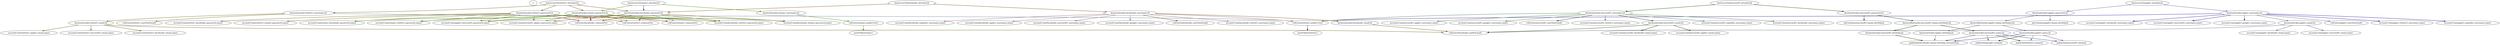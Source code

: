 strict digraph G {
subgraph g0 {
edge [color="#646481", penwidth=2]s
"hasAccessTo(apple1,attacker,[])" -> "knows(attacker,apple1,username,[])"
"knows(attacker,apple1,username,[])" -> "knows(attacker,apple1,email,[])"
"knows(attacker,apple1,email,[])" -> "vulExists(facebook1,publicEmail)"
"knows(attacker,apple1,email,[])" -> "accountConn(apple1,facebook1,email,same)"
"knows(attacker,apple1,email,[])" -> "accountConn(apple1,microsoft1,email,same)"
"knows(attacker,apple1,username,[])" -> "vulExists(apple1,userSimEmail)"
"hasAccessTo(apple1,attacker,[])" -> "knows(attacker,apple1,password,[])"
"knows(attacker,apple1,password,[])" -> "knowsAll(attacker,apple1,[name,birthday],[])"
"knowsAll(attacker,apple1,[name,birthday],[])" -> "knows(attacker,apple1,birthday,[])"
"knows(attacker,apple1,birthday,[])" -> "publicInfo(facebook1,[name,birthday,currentCity])"
"knowsAll(attacker,apple1,[name,birthday],[])" -> "knows(attacker,apple1,name,[])"
"knows(attacker,apple1,name,[])" -> "publicInfo(twitter1,[name])"
"knows(attacker,apple1,password,[])" -> "pwContains(apple1,[name,birthday])"
};
subgraph g1 {
edge [color="#311796", penwidth=2]s
"hasAccessTo(apple1,attacker,[])" -> "knows(attacker,apple1,username,[])"
"knows(attacker,apple1,username,[])" -> "vulExists(twitter1,publicUser)"
"vulExists(twitter1,publicUser)" -> "userPublic(twitter1)"
"knows(attacker,apple1,username,[])" -> "accountConn(apple1,twitter1,username,same)"
"knows(attacker,apple1,username,[])" -> "accountConn(apple1,expedia1,username,same)"
"knows(attacker,apple1,username,[])" -> "accountConn(apple1,facebook1,username,same)"
"knows(attacker,apple1,username,[])" -> "accountConn(apple1,microsoft1,username,same)"
"knows(attacker,apple1,username,[])" -> "accountConn(apple1,google1,username,same)"
"hasAccessTo(apple1,attacker,[])" -> "knows(attacker,apple1,password,[])"
"knows(attacker,apple1,password,[])" -> "knowsAll(attacker,apple1,[name,birthday],[])"
"knowsAll(attacker,apple1,[name,birthday],[])" -> "knows(attacker,apple1,birthday,[])"
"knows(attacker,apple1,birthday,[])" -> "publicInfo(facebook1,[name,birthday,currentCity])"
"knowsAll(attacker,apple1,[name,birthday],[])" -> "knows(attacker,apple1,name,[])"
"knows(attacker,apple1,name,[])" -> "publicInfo(twitter1,[name])"
"knows(attacker,apple1,password,[])" -> "pwContains(apple1,[name,birthday])"
};
subgraph g2 {
edge [color="#432775", penwidth=2]s
"hasAccessTo(apple1,attacker,[])" -> "knows(attacker,apple1,username,[])"
"knows(attacker,apple1,username,[])" -> "knows(attacker,apple1,email,[])"
"knows(attacker,apple1,email,[])" -> "vulExists(facebook1,publicEmail)"
"knows(attacker,apple1,email,[])" -> "accountConn(apple1,facebook1,email,same)"
"knows(attacker,apple1,email,[])" -> "accountConn(apple1,microsoft1,email,same)"
"knows(attacker,apple1,username,[])" -> "vulExists(apple1,userSimEmail)"
"hasAccessTo(apple1,attacker,[])" -> "knows(attacker,apple1,password,[])"
"knows(attacker,apple1,password,[])" -> "knowsAll(attacker,apple1,[name,birthday],[])"
"knowsAll(attacker,apple1,[name,birthday],[])" -> "knows(attacker,apple1,birthday,[])"
"knows(attacker,apple1,birthday,[])" -> "publicInfo(facebook1,[name,birthday,currentCity])"
"knowsAll(attacker,apple1,[name,birthday],[])" -> "knows(attacker,apple1,name,[])"
"knows(attacker,apple1,name,[])" -> "publicInfo(facebook1,[name,birthday,currentCity])"
"knows(attacker,apple1,password,[])" -> "pwContains(apple1,[name,birthday])"
};
subgraph g3 {
edge [color="#387195", penwidth=2]s
"hasAccessTo(apple1,attacker,[])" -> "knows(attacker,apple1,username,[])"
"knows(attacker,apple1,username,[])" -> "knows(attacker,apple1,email,[])"
"knows(attacker,apple1,email,[])" -> "vulExists(facebook1,publicEmail)"
"knows(attacker,apple1,email,[])" -> "accountConn(apple1,facebook1,email,same)"
"knows(attacker,apple1,email,[])" -> "accountConn(apple1,microsoft1,email,same)"
"knows(attacker,apple1,username,[])" -> "vulExists(apple1,userSimEmail)"
"hasAccessTo(apple1,attacker,[])" -> "knows(attacker,apple1,password,[])"
"knows(attacker,apple1,password,[])" -> "knowsAll(attacker,apple1,[name,birthday],[])"
"knowsAll(attacker,apple1,[name,birthday],[])" -> "knows(attacker,apple1,birthday,[])"
"knows(attacker,apple1,birthday,[])" -> "publicInfo(facebook1,[name,birthday,currentCity])"
"knowsAll(attacker,apple1,[name,birthday],[])" -> "knows(attacker,apple1,name,[])"
"knows(attacker,apple1,name,[])" -> "publicInfo(facebook1,[name,birthday,currentCity])"
"knows(attacker,apple1,password,[])" -> "pwContains(apple1,[name,birthday])"
};
subgraph g4 {
edge [color="#863029", penwidth=2]s
"hasAccessTo(apple1,attacker,[])" -> "knows(attacker,apple1,username,[])"
"knows(attacker,apple1,username,[])" -> "vulExists(twitter1,publicUser)"
"vulExists(twitter1,publicUser)" -> "userPublic(twitter1)"
"knows(attacker,apple1,username,[])" -> "accountConn(apple1,twitter1,username,same)"
"knows(attacker,apple1,username,[])" -> "accountConn(apple1,expedia1,username,same)"
"knows(attacker,apple1,username,[])" -> "accountConn(apple1,facebook1,username,same)"
"knows(attacker,apple1,username,[])" -> "accountConn(apple1,microsoft1,username,same)"
"knows(attacker,apple1,username,[])" -> "accountConn(apple1,google1,username,same)"
"hasAccessTo(apple1,attacker,[])" -> "knows(attacker,apple1,password,[])"
"knows(attacker,apple1,password,[])" -> "knowsAll(attacker,apple1,[name,birthday],[])"
"knowsAll(attacker,apple1,[name,birthday],[])" -> "knows(attacker,apple1,birthday,[])"
"knows(attacker,apple1,birthday,[])" -> "publicInfo(facebook1,[name,birthday,currentCity])"
"knowsAll(attacker,apple1,[name,birthday],[])" -> "knows(attacker,apple1,name,[])"
"knows(attacker,apple1,name,[])" -> "publicInfo(facebook1,[name,birthday,currentCity])"
"knows(attacker,apple1,password,[])" -> "pwContains(apple1,[name,birthday])"
};
subgraph g5 {
edge [color="#903687", penwidth=2]s
"hasAccessTo(apple1,attacker,[])" -> "knows(attacker,apple1,username,[])"
"knows(attacker,apple1,username,[])" -> "knows(attacker,apple1,email,[])"
"knows(attacker,apple1,email,[])" -> "vulExists(facebook1,publicEmail)"
"knows(attacker,apple1,email,[])" -> "accountConn(apple1,facebook1,email,same)"
"knows(attacker,apple1,email,[])" -> "accountConn(apple1,microsoft1,email,same)"
"knows(attacker,apple1,username,[])" -> "vulExists(apple1,userSimEmail)"
"hasAccessTo(apple1,attacker,[])" -> "knows(attacker,apple1,password,[])"
"knows(attacker,apple1,password,[])" -> "knowsAll(attacker,apple1,[name,birthday],[])"
"knowsAll(attacker,apple1,[name,birthday],[])" -> "knows(attacker,apple1,birthday,[])"
"knows(attacker,apple1,birthday,[])" -> "publicInfo(facebook1,[name,birthday,currentCity])"
"knowsAll(attacker,apple1,[name,birthday],[])" -> "knows(attacker,apple1,name,[])"
"knows(attacker,apple1,name,[])" -> "publicInfo(microsoft1,[name])"
"knows(attacker,apple1,password,[])" -> "pwContains(apple1,[name,birthday])"
};
subgraph g6 {
edge [color="#799238", penwidth=2]s
"hasAccessTo(apple1,attacker,[])" -> "knows(attacker,apple1,username,[])"
"knows(attacker,apple1,username,[])" -> "knows(attacker,apple1,email,[])"
"knows(attacker,apple1,email,[])" -> "vulExists(facebook1,publicEmail)"
"knows(attacker,apple1,email,[])" -> "accountConn(apple1,facebook1,email,same)"
"knows(attacker,apple1,email,[])" -> "accountConn(apple1,microsoft1,email,same)"
"knows(attacker,apple1,username,[])" -> "vulExists(apple1,userSimEmail)"
"hasAccessTo(apple1,attacker,[])" -> "knows(attacker,apple1,password,[])"
"knows(attacker,apple1,password,[])" -> "knowsAll(attacker,apple1,[name,birthday],[])"
"knowsAll(attacker,apple1,[name,birthday],[])" -> "knows(attacker,apple1,birthday,[])"
"knows(attacker,apple1,birthday,[])" -> "publicInfo(facebook1,[name,birthday,currentCity])"
"knowsAll(attacker,apple1,[name,birthday],[])" -> "knows(attacker,apple1,name,[])"
"knows(attacker,apple1,name,[])" -> "publicInfo(microsoft1,[name])"
"knows(attacker,apple1,password,[])" -> "pwContains(apple1,[name,birthday])"
};
subgraph g7 {
edge [color="#762490", penwidth=2]s
"hasAccessTo(apple1,attacker,[])" -> "knows(attacker,apple1,username,[])"
"knows(attacker,apple1,username,[])" -> "vulExists(twitter1,publicUser)"
"vulExists(twitter1,publicUser)" -> "userPublic(twitter1)"
"knows(attacker,apple1,username,[])" -> "accountConn(apple1,twitter1,username,same)"
"knows(attacker,apple1,username,[])" -> "accountConn(apple1,expedia1,username,same)"
"knows(attacker,apple1,username,[])" -> "accountConn(apple1,facebook1,username,same)"
"knows(attacker,apple1,username,[])" -> "accountConn(apple1,microsoft1,username,same)"
"knows(attacker,apple1,username,[])" -> "accountConn(apple1,google1,username,same)"
"hasAccessTo(apple1,attacker,[])" -> "knows(attacker,apple1,password,[])"
"knows(attacker,apple1,password,[])" -> "knowsAll(attacker,apple1,[name,birthday],[])"
"knowsAll(attacker,apple1,[name,birthday],[])" -> "knows(attacker,apple1,birthday,[])"
"knows(attacker,apple1,birthday,[])" -> "publicInfo(facebook1,[name,birthday,currentCity])"
"knowsAll(attacker,apple1,[name,birthday],[])" -> "knows(attacker,apple1,name,[])"
"knows(attacker,apple1,name,[])" -> "publicInfo(microsoft1,[name])"
"knows(attacker,apple1,password,[])" -> "pwContains(apple1,[name,birthday])"
};
subgraph g8 {
edge [color="#191716", penwidth=2]s
"hasAccessTo(apple1,attacker,[])" -> "knows(attacker,apple1,username,[])"
"knows(attacker,apple1,username,[])" -> "knows(attacker,apple1,email,[])"
"knows(attacker,apple1,email,[])" -> "vulExists(facebook1,publicEmail)"
"knows(attacker,apple1,email,[])" -> "accountConn(apple1,facebook1,email,same)"
"knows(attacker,apple1,email,[])" -> "accountConn(apple1,microsoft1,email,same)"
"knows(attacker,apple1,username,[])" -> "vulExists(apple1,userSimEmail)"
"hasAccessTo(apple1,attacker,[])" -> "knows(attacker,apple1,password,[])"
"knows(attacker,apple1,password,[])" -> "knowsAll(attacker,apple1,[name,birthday],[])"
"knowsAll(attacker,apple1,[name,birthday],[])" -> "knows(attacker,apple1,birthday,[])"
"knows(attacker,apple1,birthday,[])" -> "publicInfo(facebook1,[name,birthday,currentCity])"
"knowsAll(attacker,apple1,[name,birthday],[])" -> "knows(attacker,apple1,name,[])"
"knows(attacker,apple1,name,[])" -> "publicInfo(google1,[name])"
"knows(attacker,apple1,password,[])" -> "pwContains(apple1,[name,birthday])"
};
subgraph g9 {
edge [color="#489043", penwidth=2]s
"hasAccessTo(apple1,attacker,[])" -> "knows(attacker,apple1,username,[])"
"knows(attacker,apple1,username,[])" -> "knows(attacker,apple1,email,[])"
"knows(attacker,apple1,email,[])" -> "vulExists(facebook1,publicEmail)"
"knows(attacker,apple1,email,[])" -> "accountConn(apple1,facebook1,email,same)"
"knows(attacker,apple1,email,[])" -> "accountConn(apple1,microsoft1,email,same)"
"knows(attacker,apple1,username,[])" -> "vulExists(apple1,userSimEmail)"
"hasAccessTo(apple1,attacker,[])" -> "knows(attacker,apple1,password,[])"
"knows(attacker,apple1,password,[])" -> "knowsAll(attacker,apple1,[name,birthday],[])"
"knowsAll(attacker,apple1,[name,birthday],[])" -> "knows(attacker,apple1,birthday,[])"
"knows(attacker,apple1,birthday,[])" -> "publicInfo(facebook1,[name,birthday,currentCity])"
"knowsAll(attacker,apple1,[name,birthday],[])" -> "knows(attacker,apple1,name,[])"
"knows(attacker,apple1,name,[])" -> "publicInfo(google1,[name])"
"knows(attacker,apple1,password,[])" -> "pwContains(apple1,[name,birthday])"
};
subgraph g10 {
edge [color="#311175", penwidth=2]s
"hasAccessTo(apple1,attacker,[])" -> "knows(attacker,apple1,username,[])"
"knows(attacker,apple1,username,[])" -> "vulExists(twitter1,publicUser)"
"vulExists(twitter1,publicUser)" -> "userPublic(twitter1)"
"knows(attacker,apple1,username,[])" -> "accountConn(apple1,twitter1,username,same)"
"knows(attacker,apple1,username,[])" -> "accountConn(apple1,expedia1,username,same)"
"knows(attacker,apple1,username,[])" -> "accountConn(apple1,facebook1,username,same)"
"knows(attacker,apple1,username,[])" -> "accountConn(apple1,microsoft1,username,same)"
"knows(attacker,apple1,username,[])" -> "accountConn(apple1,google1,username,same)"
"hasAccessTo(apple1,attacker,[])" -> "knows(attacker,apple1,password,[])"
"knows(attacker,apple1,password,[])" -> "knowsAll(attacker,apple1,[name,birthday],[])"
"knowsAll(attacker,apple1,[name,birthday],[])" -> "knows(attacker,apple1,birthday,[])"
"knows(attacker,apple1,birthday,[])" -> "publicInfo(facebook1,[name,birthday,currentCity])"
"knowsAll(attacker,apple1,[name,birthday],[])" -> "knows(attacker,apple1,name,[])"
"knows(attacker,apple1,name,[])" -> "publicInfo(google1,[name])"
"knows(attacker,apple1,password,[])" -> "pwContains(apple1,[name,birthday])"
};
subgraph g11 {
edge [color="#224904", penwidth=2]s
"hasAccessTo(microsoft1,attacker,[])" -> "knows(attacker,microsoft1,username,[])"
"knows(attacker,microsoft1,username,[])" -> "knows(attacker,microsoft1,email,[])"
"knows(attacker,microsoft1,email,[])" -> "vulExists(facebook1,publicEmail)"
"knows(attacker,microsoft1,email,[])" -> "accountConn(microsoft1,facebook1,email,same)"
"knows(attacker,microsoft1,email,[])" -> "accountConn(microsoft1,apple1,email,same)"
"knows(attacker,microsoft1,username,[])" -> "vulExists(microsoft1,userSimEmail)"
"hasAccessTo(microsoft1,attacker,[])" -> "knows(attacker,microsoft1,password,[])"
"knows(attacker,microsoft1,password,[])" -> "knowsAll(attacker,microsoft1,[name,birthday],[])"
"knowsAll(attacker,microsoft1,[name,birthday],[])" -> "knows(attacker,microsoft1,birthday,[])"
"knows(attacker,microsoft1,birthday,[])" -> "publicInfo(facebook1,[name,birthday,currentCity])"
"knowsAll(attacker,microsoft1,[name,birthday],[])" -> "knows(attacker,microsoft1,name,[])"
"knows(attacker,microsoft1,name,[])" -> "publicInfo(twitter1,[name])"
"knows(attacker,microsoft1,password,[])" -> "pwContains(microsoft1,[name,birthday])"
};
subgraph g12 {
edge [color="#447748", penwidth=2]s
"hasAccessTo(microsoft1,attacker,[])" -> "knows(attacker,microsoft1,username,[])"
"knows(attacker,microsoft1,username,[])" -> "vulExists(twitter1,publicUser)"
"vulExists(twitter1,publicUser)" -> "userPublic(twitter1)"
"knows(attacker,microsoft1,username,[])" -> "accountConn(microsoft1,twitter1,username,same)"
"knows(attacker,microsoft1,username,[])" -> "accountConn(microsoft1,expedia1,username,same)"
"knows(attacker,microsoft1,username,[])" -> "accountConn(microsoft1,facebook1,username,same)"
"knows(attacker,microsoft1,username,[])" -> "accountConn(microsoft1,apple1,username,same)"
"knows(attacker,microsoft1,username,[])" -> "accountConn(microsoft1,google1,username,same)"
"hasAccessTo(microsoft1,attacker,[])" -> "knows(attacker,microsoft1,password,[])"
"knows(attacker,microsoft1,password,[])" -> "knowsAll(attacker,microsoft1,[name,birthday],[])"
"knowsAll(attacker,microsoft1,[name,birthday],[])" -> "knows(attacker,microsoft1,birthday,[])"
"knows(attacker,microsoft1,birthday,[])" -> "publicInfo(facebook1,[name,birthday,currentCity])"
"knowsAll(attacker,microsoft1,[name,birthday],[])" -> "knows(attacker,microsoft1,name,[])"
"knows(attacker,microsoft1,name,[])" -> "publicInfo(twitter1,[name])"
"knows(attacker,microsoft1,password,[])" -> "pwContains(microsoft1,[name,birthday])"
};
subgraph g13 {
edge [color="#245742", penwidth=2]s
"hasAccessTo(microsoft1,attacker,[])" -> "knows(attacker,microsoft1,username,[])"
"knows(attacker,microsoft1,username,[])" -> "knows(attacker,microsoft1,email,[])"
"knows(attacker,microsoft1,email,[])" -> "vulExists(facebook1,publicEmail)"
"knows(attacker,microsoft1,email,[])" -> "accountConn(microsoft1,facebook1,email,same)"
"knows(attacker,microsoft1,email,[])" -> "accountConn(microsoft1,apple1,email,same)"
"knows(attacker,microsoft1,username,[])" -> "vulExists(microsoft1,userSimEmail)"
"hasAccessTo(microsoft1,attacker,[])" -> "knows(attacker,microsoft1,password,[])"
"knows(attacker,microsoft1,password,[])" -> "knowsAll(attacker,microsoft1,[name,birthday],[])"
"knowsAll(attacker,microsoft1,[name,birthday],[])" -> "knows(attacker,microsoft1,birthday,[])"
"knows(attacker,microsoft1,birthday,[])" -> "publicInfo(facebook1,[name,birthday,currentCity])"
"knowsAll(attacker,microsoft1,[name,birthday],[])" -> "knows(attacker,microsoft1,name,[])"
"knows(attacker,microsoft1,name,[])" -> "publicInfo(facebook1,[name,birthday,currentCity])"
"knows(attacker,microsoft1,password,[])" -> "pwContains(microsoft1,[name,birthday])"
};
subgraph g14 {
edge [color="#720319", penwidth=2]s
"hasAccessTo(microsoft1,attacker,[])" -> "knows(attacker,microsoft1,username,[])"
"knows(attacker,microsoft1,username,[])" -> "vulExists(twitter1,publicUser)"
"vulExists(twitter1,publicUser)" -> "userPublic(twitter1)"
"knows(attacker,microsoft1,username,[])" -> "accountConn(microsoft1,twitter1,username,same)"
"knows(attacker,microsoft1,username,[])" -> "accountConn(microsoft1,expedia1,username,same)"
"knows(attacker,microsoft1,username,[])" -> "accountConn(microsoft1,facebook1,username,same)"
"knows(attacker,microsoft1,username,[])" -> "accountConn(microsoft1,apple1,username,same)"
"knows(attacker,microsoft1,username,[])" -> "accountConn(microsoft1,google1,username,same)"
"hasAccessTo(microsoft1,attacker,[])" -> "knows(attacker,microsoft1,password,[])"
"knows(attacker,microsoft1,password,[])" -> "knowsAll(attacker,microsoft1,[name,birthday],[])"
"knowsAll(attacker,microsoft1,[name,birthday],[])" -> "knows(attacker,microsoft1,birthday,[])"
"knows(attacker,microsoft1,birthday,[])" -> "publicInfo(facebook1,[name,birthday,currentCity])"
"knowsAll(attacker,microsoft1,[name,birthday],[])" -> "knows(attacker,microsoft1,name,[])"
"knows(attacker,microsoft1,name,[])" -> "publicInfo(facebook1,[name,birthday,currentCity])"
"knows(attacker,microsoft1,password,[])" -> "pwContains(microsoft1,[name,birthday])"
};
subgraph g15 {
edge [color="#285489", penwidth=2]s
"hasAccessTo(microsoft1,attacker,[])" -> "knows(attacker,microsoft1,username,[])"
"knows(attacker,microsoft1,username,[])" -> "knows(attacker,microsoft1,email,[])"
"knows(attacker,microsoft1,email,[])" -> "vulExists(facebook1,publicEmail)"
"knows(attacker,microsoft1,email,[])" -> "accountConn(microsoft1,facebook1,email,same)"
"knows(attacker,microsoft1,email,[])" -> "accountConn(microsoft1,apple1,email,same)"
"knows(attacker,microsoft1,username,[])" -> "vulExists(microsoft1,userSimEmail)"
"hasAccessTo(microsoft1,attacker,[])" -> "knows(attacker,microsoft1,password,[])"
"knows(attacker,microsoft1,password,[])" -> "knowsAll(attacker,microsoft1,[name,birthday],[])"
"knowsAll(attacker,microsoft1,[name,birthday],[])" -> "knows(attacker,microsoft1,birthday,[])"
"knows(attacker,microsoft1,birthday,[])" -> "publicInfo(facebook1,[name,birthday,currentCity])"
"knowsAll(attacker,microsoft1,[name,birthday],[])" -> "knows(attacker,microsoft1,name,[])"
"knows(attacker,microsoft1,name,[])" -> "publicInfo(microsoft1,[name])"
"knows(attacker,microsoft1,password,[])" -> "pwContains(microsoft1,[name,birthday])"
};
subgraph g16 {
edge [color="#659221", penwidth=2]s
"hasAccessTo(microsoft1,attacker,[])" -> "knows(attacker,microsoft1,username,[])"
"knows(attacker,microsoft1,username,[])" -> "vulExists(twitter1,publicUser)"
"vulExists(twitter1,publicUser)" -> "userPublic(twitter1)"
"knows(attacker,microsoft1,username,[])" -> "accountConn(microsoft1,twitter1,username,same)"
"knows(attacker,microsoft1,username,[])" -> "accountConn(microsoft1,expedia1,username,same)"
"knows(attacker,microsoft1,username,[])" -> "accountConn(microsoft1,facebook1,username,same)"
"knows(attacker,microsoft1,username,[])" -> "accountConn(microsoft1,apple1,username,same)"
"knows(attacker,microsoft1,username,[])" -> "accountConn(microsoft1,google1,username,same)"
"hasAccessTo(microsoft1,attacker,[])" -> "knows(attacker,microsoft1,password,[])"
"knows(attacker,microsoft1,password,[])" -> "knowsAll(attacker,microsoft1,[name,birthday],[])"
"knowsAll(attacker,microsoft1,[name,birthday],[])" -> "knows(attacker,microsoft1,birthday,[])"
"knows(attacker,microsoft1,birthday,[])" -> "publicInfo(facebook1,[name,birthday,currentCity])"
"knowsAll(attacker,microsoft1,[name,birthday],[])" -> "knows(attacker,microsoft1,name,[])"
"knows(attacker,microsoft1,name,[])" -> "publicInfo(microsoft1,[name])"
"knows(attacker,microsoft1,password,[])" -> "pwContains(microsoft1,[name,birthday])"
};
subgraph g17 {
edge [color="#106545", penwidth=2]s
"hasAccessTo(microsoft1,attacker,[])" -> "knows(attacker,microsoft1,username,[])"
"knows(attacker,microsoft1,username,[])" -> "knows(attacker,microsoft1,email,[])"
"knows(attacker,microsoft1,email,[])" -> "vulExists(facebook1,publicEmail)"
"knows(attacker,microsoft1,email,[])" -> "accountConn(microsoft1,facebook1,email,same)"
"knows(attacker,microsoft1,email,[])" -> "accountConn(microsoft1,apple1,email,same)"
"knows(attacker,microsoft1,username,[])" -> "vulExists(microsoft1,userSimEmail)"
"hasAccessTo(microsoft1,attacker,[])" -> "knows(attacker,microsoft1,password,[])"
"knows(attacker,microsoft1,password,[])" -> "knowsAll(attacker,microsoft1,[name,birthday],[])"
"knowsAll(attacker,microsoft1,[name,birthday],[])" -> "knows(attacker,microsoft1,birthday,[])"
"knows(attacker,microsoft1,birthday,[])" -> "publicInfo(facebook1,[name,birthday,currentCity])"
"knowsAll(attacker,microsoft1,[name,birthday],[])" -> "knows(attacker,microsoft1,name,[])"
"knows(attacker,microsoft1,name,[])" -> "publicInfo(google1,[name])"
"knows(attacker,microsoft1,password,[])" -> "pwContains(microsoft1,[name,birthday])"
};
subgraph g18 {
edge [color="#642157", penwidth=2]s
"hasAccessTo(microsoft1,attacker,[])" -> "knows(attacker,microsoft1,username,[])"
"knows(attacker,microsoft1,username,[])" -> "vulExists(twitter1,publicUser)"
"vulExists(twitter1,publicUser)" -> "userPublic(twitter1)"
"knows(attacker,microsoft1,username,[])" -> "accountConn(microsoft1,twitter1,username,same)"
"knows(attacker,microsoft1,username,[])" -> "accountConn(microsoft1,expedia1,username,same)"
"knows(attacker,microsoft1,username,[])" -> "accountConn(microsoft1,facebook1,username,same)"
"knows(attacker,microsoft1,username,[])" -> "accountConn(microsoft1,apple1,username,same)"
"knows(attacker,microsoft1,username,[])" -> "accountConn(microsoft1,google1,username,same)"
"hasAccessTo(microsoft1,attacker,[])" -> "knows(attacker,microsoft1,password,[])"
"knows(attacker,microsoft1,password,[])" -> "knowsAll(attacker,microsoft1,[name,birthday],[])"
"knowsAll(attacker,microsoft1,[name,birthday],[])" -> "knows(attacker,microsoft1,birthday,[])"
"knows(attacker,microsoft1,birthday,[])" -> "publicInfo(facebook1,[name,birthday,currentCity])"
"knowsAll(attacker,microsoft1,[name,birthday],[])" -> "knows(attacker,microsoft1,name,[])"
"knows(attacker,microsoft1,name,[])" -> "publicInfo(google1,[name])"
"knows(attacker,microsoft1,password,[])" -> "pwContains(microsoft1,[name,birthday])"
};
subgraph g19 {
edge [color="#716316", penwidth=2]s
"hasAccessTo(twitter1,attacker,[])" -> "knows(attacker,twitter1,username,[])"
"knows(attacker,twitter1,username,[])" -> "knows(attacker,twitter1,email,[])"
"knows(attacker,twitter1,email,[])" -> "vulExists(facebook1,publicEmail)"
"knows(attacker,twitter1,email,[])" -> "accountConn(twitter1,facebook1,email,same)"
"knows(attacker,twitter1,email,[])" -> "accountConn(twitter1,apple1,email,same)"
"knows(attacker,twitter1,email,[])" -> "accountConn(twitter1,microsoft1,email,same)"
"knows(attacker,twitter1,username,[])" -> "vulExists(twitter1,userSimEmail)"
"hasAccessTo(twitter1,attacker,[])" -> "knows(attacker,twitter1,password,[])"
"knows(attacker,twitter1,password,[])" -> "vulExists(steam1,commonPw)"
"knows(attacker,twitter1,password,[])" -> "accountConn(twitter1,steam1,password,same)"
"knows(attacker,twitter1,password,[])" -> "accountConn(twitter1,facebook1,password,same)"
"knows(attacker,twitter1,password,[])" -> "accountConn(twitter1,steam1,password,same)"
"knows(attacker,twitter1,password,[])" -> "accountConn(twitter1,facebook1,password,same)"
"knows(attacker,twitter1,password,[])" -> "accountConn(steam1,twitter1,password,same)"
"knows(attacker,twitter1,password,[])" -> "accountConn(steam1,twitter1,password,same)"
"knows(attacker,twitter1,password,[])" -> "accountConn(steam1,facebook1,password,same)"
"knows(attacker,twitter1,password,[])" -> "accountConn(facebook1,twitter1,password,same)"
"knows(attacker,twitter1,password,[])" -> "accountConn(facebook1,twitter1,password,same)"
"knows(attacker,twitter1,password,[])" -> "accountConn(facebook1,steam1,password,same)"
"knows(attacker,twitter1,password,[])" -> "accountConn(apple1,microsoft1,password,same)"
"knows(attacker,twitter1,password,[])" -> "accountConn(microsoft1,apple1,password,same)"
};
subgraph g20 {
edge [color="#262260", penwidth=2]s
"hasAccessTo(twitter1,attacker,[])" -> "knows(attacker,twitter1,username,[])"
"knows(attacker,twitter1,username,[])" -> "knows(attacker,twitter1,email,[])"
"knows(attacker,twitter1,email,[])" -> "vulExists(facebook1,publicEmail)"
"knows(attacker,twitter1,email,[])" -> "accountConn(twitter1,facebook1,email,same)"
"knows(attacker,twitter1,email,[])" -> "accountConn(twitter1,apple1,email,same)"
"knows(attacker,twitter1,email,[])" -> "accountConn(twitter1,microsoft1,email,same)"
"knows(attacker,twitter1,username,[])" -> "vulExists(twitter1,userSimEmail)"
"hasAccessTo(twitter1,attacker,[])" -> "knows(attacker,twitter1,password,[])"
"knows(attacker,twitter1,password,[])" -> "vulExists(steam1,commonPw)"
"knows(attacker,twitter1,password,[])" -> "accountConn(twitter1,steam1,password,same)"
"knows(attacker,twitter1,password,[])" -> "accountConn(twitter1,facebook1,password,same)"
"knows(attacker,twitter1,password,[])" -> "accountConn(twitter1,steam1,password,same)"
"knows(attacker,twitter1,password,[])" -> "accountConn(twitter1,facebook1,password,same)"
"knows(attacker,twitter1,password,[])" -> "accountConn(steam1,twitter1,password,same)"
"knows(attacker,twitter1,password,[])" -> "accountConn(steam1,twitter1,password,same)"
"knows(attacker,twitter1,password,[])" -> "accountConn(steam1,facebook1,password,same)"
"knows(attacker,twitter1,password,[])" -> "accountConn(facebook1,twitter1,password,same)"
"knows(attacker,twitter1,password,[])" -> "accountConn(facebook1,twitter1,password,same)"
"knows(attacker,twitter1,password,[])" -> "accountConn(facebook1,steam1,password,same)"
"knows(attacker,twitter1,password,[])" -> "accountConn(apple1,microsoft1,password,same)"
"knows(attacker,twitter1,password,[])" -> "accountConn(microsoft1,apple1,password,same)"
};
subgraph g21 {
edge [color="#608293", penwidth=2]s
"hasAccessTo(twitter1,attacker,[])" -> "knows(attacker,twitter1,username,[])"
"knows(attacker,twitter1,username,[])" -> "vulExists(twitter1,publicUser)"
"vulExists(twitter1,publicUser)" -> "userPublic(twitter1)"
"hasAccessTo(twitter1,attacker,[])" -> "knows(attacker,twitter1,password,[])"
"knows(attacker,twitter1,password,[])" -> "vulExists(steam1,commonPw)"
"knows(attacker,twitter1,password,[])" -> "accountConn(twitter1,steam1,password,same)"
"knows(attacker,twitter1,password,[])" -> "accountConn(twitter1,facebook1,password,same)"
"knows(attacker,twitter1,password,[])" -> "accountConn(twitter1,steam1,password,same)"
"knows(attacker,twitter1,password,[])" -> "accountConn(twitter1,facebook1,password,same)"
"knows(attacker,twitter1,password,[])" -> "accountConn(steam1,twitter1,password,same)"
"knows(attacker,twitter1,password,[])" -> "accountConn(steam1,twitter1,password,same)"
"knows(attacker,twitter1,password,[])" -> "accountConn(steam1,facebook1,password,same)"
"knows(attacker,twitter1,password,[])" -> "accountConn(facebook1,twitter1,password,same)"
"knows(attacker,twitter1,password,[])" -> "accountConn(facebook1,twitter1,password,same)"
"knows(attacker,twitter1,password,[])" -> "accountConn(facebook1,steam1,password,same)"
"knows(attacker,twitter1,password,[])" -> "accountConn(apple1,microsoft1,password,same)"
"knows(attacker,twitter1,password,[])" -> "accountConn(microsoft1,apple1,password,same)"
};
subgraph g22 {
edge [color="#804951", penwidth=2]s
"hasAccessTo(twitter1,attacker,[])" -> "knows(attacker,twitter1,username,[])"
"knows(attacker,twitter1,username,[])" -> "knows(attacker,twitter1,email,[])"
"knows(attacker,twitter1,email,[])" -> "vulExists(facebook1,publicEmail)"
"knows(attacker,twitter1,email,[])" -> "accountConn(twitter1,facebook1,email,same)"
"knows(attacker,twitter1,email,[])" -> "accountConn(twitter1,apple1,email,same)"
"knows(attacker,twitter1,email,[])" -> "accountConn(twitter1,microsoft1,email,same)"
"knows(attacker,twitter1,username,[])" -> "vulExists(twitter1,userSimEmail)"
"hasAccessTo(twitter1,attacker,[])" -> "knows(attacker,twitter1,password,[])"
"knows(attacker,twitter1,password,[])" -> "vulExists(facebook1,commonPw)"
"knows(attacker,twitter1,password,[])" -> "accountConn(twitter1,facebook1,password,same)"
"knows(attacker,twitter1,password,[])" -> "accountConn(twitter1,steam1,password,same)"
"knows(attacker,twitter1,password,[])" -> "accountConn(twitter1,facebook1,password,same)"
"knows(attacker,twitter1,password,[])" -> "accountConn(steam1,twitter1,password,same)"
"knows(attacker,twitter1,password,[])" -> "accountConn(steam1,twitter1,password,same)"
"knows(attacker,twitter1,password,[])" -> "accountConn(steam1,facebook1,password,same)"
"knows(attacker,twitter1,password,[])" -> "accountConn(facebook1,twitter1,password,same)"
"knows(attacker,twitter1,password,[])" -> "accountConn(facebook1,twitter1,password,same)"
"knows(attacker,twitter1,password,[])" -> "accountConn(facebook1,steam1,password,same)"
"knows(attacker,twitter1,password,[])" -> "accountConn(apple1,microsoft1,password,same)"
"knows(attacker,twitter1,password,[])" -> "accountConn(microsoft1,apple1,password,same)"
};
subgraph g23 {
edge [color="#587928", penwidth=2]s
"hasAccessTo(twitter1,attacker,[])" -> "knows(attacker,twitter1,username,[])"
"knows(attacker,twitter1,username,[])" -> "knows(attacker,twitter1,email,[])"
"knows(attacker,twitter1,email,[])" -> "vulExists(facebook1,publicEmail)"
"knows(attacker,twitter1,email,[])" -> "accountConn(twitter1,facebook1,email,same)"
"knows(attacker,twitter1,email,[])" -> "accountConn(twitter1,apple1,email,same)"
"knows(attacker,twitter1,email,[])" -> "accountConn(twitter1,microsoft1,email,same)"
"knows(attacker,twitter1,username,[])" -> "vulExists(twitter1,userSimEmail)"
"hasAccessTo(twitter1,attacker,[])" -> "knows(attacker,twitter1,password,[])"
"knows(attacker,twitter1,password,[])" -> "vulExists(facebook1,commonPw)"
"knows(attacker,twitter1,password,[])" -> "accountConn(twitter1,facebook1,password,same)"
"knows(attacker,twitter1,password,[])" -> "accountConn(twitter1,steam1,password,same)"
"knows(attacker,twitter1,password,[])" -> "accountConn(twitter1,facebook1,password,same)"
"knows(attacker,twitter1,password,[])" -> "accountConn(steam1,twitter1,password,same)"
"knows(attacker,twitter1,password,[])" -> "accountConn(steam1,twitter1,password,same)"
"knows(attacker,twitter1,password,[])" -> "accountConn(steam1,facebook1,password,same)"
"knows(attacker,twitter1,password,[])" -> "accountConn(facebook1,twitter1,password,same)"
"knows(attacker,twitter1,password,[])" -> "accountConn(facebook1,twitter1,password,same)"
"knows(attacker,twitter1,password,[])" -> "accountConn(facebook1,steam1,password,same)"
"knows(attacker,twitter1,password,[])" -> "accountConn(apple1,microsoft1,password,same)"
"knows(attacker,twitter1,password,[])" -> "accountConn(microsoft1,apple1,password,same)"
};
subgraph g24 {
edge [color="#677224", penwidth=2]s
"hasAccessTo(twitter1,attacker,[])" -> "knows(attacker,twitter1,username,[])"
"knows(attacker,twitter1,username,[])" -> "vulExists(twitter1,publicUser)"
"vulExists(twitter1,publicUser)" -> "userPublic(twitter1)"
"hasAccessTo(twitter1,attacker,[])" -> "knows(attacker,twitter1,password,[])"
"knows(attacker,twitter1,password,[])" -> "vulExists(facebook1,commonPw)"
"knows(attacker,twitter1,password,[])" -> "accountConn(twitter1,facebook1,password,same)"
"knows(attacker,twitter1,password,[])" -> "accountConn(twitter1,steam1,password,same)"
"knows(attacker,twitter1,password,[])" -> "accountConn(twitter1,facebook1,password,same)"
"knows(attacker,twitter1,password,[])" -> "accountConn(steam1,twitter1,password,same)"
"knows(attacker,twitter1,password,[])" -> "accountConn(steam1,twitter1,password,same)"
"knows(attacker,twitter1,password,[])" -> "accountConn(steam1,facebook1,password,same)"
"knows(attacker,twitter1,password,[])" -> "accountConn(facebook1,twitter1,password,same)"
"knows(attacker,twitter1,password,[])" -> "accountConn(facebook1,twitter1,password,same)"
"knows(attacker,twitter1,password,[])" -> "accountConn(facebook1,steam1,password,same)"
"knows(attacker,twitter1,password,[])" -> "accountConn(apple1,microsoft1,password,same)"
"knows(attacker,twitter1,password,[])" -> "accountConn(microsoft1,apple1,password,same)"
};
subgraph g25 {
edge [color="#994451", penwidth=2]s
"hasAccessTo(twitter1,attacker,[])" -> "knows(attacker,twitter1,username,[])"
"knows(attacker,twitter1,username,[])" -> "knows(attacker,twitter1,email,[])"
"knows(attacker,twitter1,email,[])" -> "vulExists(facebook1,publicEmail)"
"knows(attacker,twitter1,email,[])" -> "accountConn(twitter1,facebook1,email,same)"
"knows(attacker,twitter1,email,[])" -> "accountConn(twitter1,apple1,email,same)"
"knows(attacker,twitter1,email,[])" -> "accountConn(twitter1,microsoft1,email,same)"
"knows(attacker,twitter1,username,[])" -> "vulExists(twitter1,userSimEmail)"
"hasAccessTo(twitter1,attacker,[])" -> "knows(attacker,twitter1,password,[])"
"knows(attacker,twitter1,password,[])" -> "vulExists(steam1,commonPw)"
"knows(attacker,twitter1,password,[])" -> "accountConn(twitter1,steam1,password,same)"
"knows(attacker,twitter1,password,[])" -> "accountConn(twitter1,facebook1,password,same)"
"knows(attacker,twitter1,password,[])" -> "accountConn(steam1,twitter1,password,same)"
"knows(attacker,twitter1,password,[])" -> "accountConn(steam1,twitter1,password,same)"
"knows(attacker,twitter1,password,[])" -> "accountConn(steam1,facebook1,password,same)"
"knows(attacker,twitter1,password,[])" -> "accountConn(facebook1,twitter1,password,same)"
"knows(attacker,twitter1,password,[])" -> "accountConn(facebook1,twitter1,password,same)"
"knows(attacker,twitter1,password,[])" -> "accountConn(facebook1,steam1,password,same)"
"knows(attacker,twitter1,password,[])" -> "accountConn(apple1,microsoft1,password,same)"
"knows(attacker,twitter1,password,[])" -> "accountConn(microsoft1,apple1,password,same)"
};
subgraph g26 {
edge [color="#393129", penwidth=2]s
"hasAccessTo(twitter1,attacker,[])" -> "knows(attacker,twitter1,username,[])"
"knows(attacker,twitter1,username,[])" -> "knows(attacker,twitter1,email,[])"
"knows(attacker,twitter1,email,[])" -> "vulExists(facebook1,publicEmail)"
"knows(attacker,twitter1,email,[])" -> "accountConn(twitter1,facebook1,email,same)"
"knows(attacker,twitter1,email,[])" -> "accountConn(twitter1,apple1,email,same)"
"knows(attacker,twitter1,email,[])" -> "accountConn(twitter1,microsoft1,email,same)"
"knows(attacker,twitter1,username,[])" -> "vulExists(twitter1,userSimEmail)"
"hasAccessTo(twitter1,attacker,[])" -> "knows(attacker,twitter1,password,[])"
"knows(attacker,twitter1,password,[])" -> "vulExists(steam1,commonPw)"
"knows(attacker,twitter1,password,[])" -> "accountConn(twitter1,steam1,password,same)"
"knows(attacker,twitter1,password,[])" -> "accountConn(twitter1,facebook1,password,same)"
"knows(attacker,twitter1,password,[])" -> "accountConn(steam1,twitter1,password,same)"
"knows(attacker,twitter1,password,[])" -> "accountConn(steam1,twitter1,password,same)"
"knows(attacker,twitter1,password,[])" -> "accountConn(steam1,facebook1,password,same)"
"knows(attacker,twitter1,password,[])" -> "accountConn(facebook1,twitter1,password,same)"
"knows(attacker,twitter1,password,[])" -> "accountConn(facebook1,twitter1,password,same)"
"knows(attacker,twitter1,password,[])" -> "accountConn(facebook1,steam1,password,same)"
"knows(attacker,twitter1,password,[])" -> "accountConn(apple1,microsoft1,password,same)"
"knows(attacker,twitter1,password,[])" -> "accountConn(microsoft1,apple1,password,same)"
};
subgraph g27 {
edge [color="#848295", penwidth=2]s
"hasAccessTo(twitter1,attacker,[])" -> "knows(attacker,twitter1,username,[])"
"knows(attacker,twitter1,username,[])" -> "vulExists(twitter1,publicUser)"
"vulExists(twitter1,publicUser)" -> "userPublic(twitter1)"
"hasAccessTo(twitter1,attacker,[])" -> "knows(attacker,twitter1,password,[])"
"knows(attacker,twitter1,password,[])" -> "vulExists(steam1,commonPw)"
"knows(attacker,twitter1,password,[])" -> "accountConn(twitter1,steam1,password,same)"
"knows(attacker,twitter1,password,[])" -> "accountConn(twitter1,facebook1,password,same)"
"knows(attacker,twitter1,password,[])" -> "accountConn(steam1,twitter1,password,same)"
"knows(attacker,twitter1,password,[])" -> "accountConn(steam1,twitter1,password,same)"
"knows(attacker,twitter1,password,[])" -> "accountConn(steam1,facebook1,password,same)"
"knows(attacker,twitter1,password,[])" -> "accountConn(facebook1,twitter1,password,same)"
"knows(attacker,twitter1,password,[])" -> "accountConn(facebook1,twitter1,password,same)"
"knows(attacker,twitter1,password,[])" -> "accountConn(facebook1,steam1,password,same)"
"knows(attacker,twitter1,password,[])" -> "accountConn(apple1,microsoft1,password,same)"
"knows(attacker,twitter1,password,[])" -> "accountConn(microsoft1,apple1,password,same)"
};
subgraph g28 {
edge [color="#455412", penwidth=2]s
"hasAccessTo(twitter1,attacker,[])" -> "knows(attacker,twitter1,username,[])"
"knows(attacker,twitter1,username,[])" -> "knows(attacker,twitter1,email,[])"
"knows(attacker,twitter1,email,[])" -> "vulExists(facebook1,publicEmail)"
"knows(attacker,twitter1,email,[])" -> "accountConn(twitter1,facebook1,email,same)"
"knows(attacker,twitter1,email,[])" -> "accountConn(twitter1,apple1,email,same)"
"knows(attacker,twitter1,email,[])" -> "accountConn(twitter1,microsoft1,email,same)"
"knows(attacker,twitter1,username,[])" -> "vulExists(twitter1,userSimEmail)"
"hasAccessTo(twitter1,attacker,[])" -> "knows(attacker,twitter1,password,[])"
"knows(attacker,twitter1,password,[])" -> "vulExists(facebook1,commonPw)"
"knows(attacker,twitter1,password,[])" -> "accountConn(twitter1,facebook1,password,same)"
"knows(attacker,twitter1,password,[])" -> "accountConn(steam1,twitter1,password,same)"
"knows(attacker,twitter1,password,[])" -> "accountConn(steam1,twitter1,password,same)"
"knows(attacker,twitter1,password,[])" -> "accountConn(steam1,facebook1,password,same)"
"knows(attacker,twitter1,password,[])" -> "accountConn(facebook1,twitter1,password,same)"
"knows(attacker,twitter1,password,[])" -> "accountConn(facebook1,twitter1,password,same)"
"knows(attacker,twitter1,password,[])" -> "accountConn(facebook1,steam1,password,same)"
"knows(attacker,twitter1,password,[])" -> "accountConn(apple1,microsoft1,password,same)"
"knows(attacker,twitter1,password,[])" -> "accountConn(microsoft1,apple1,password,same)"
};
subgraph g29 {
edge [color="#629583", penwidth=2]s
"hasAccessTo(twitter1,attacker,[])" -> "knows(attacker,twitter1,username,[])"
"knows(attacker,twitter1,username,[])" -> "knows(attacker,twitter1,email,[])"
"knows(attacker,twitter1,email,[])" -> "vulExists(facebook1,publicEmail)"
"knows(attacker,twitter1,email,[])" -> "accountConn(twitter1,facebook1,email,same)"
"knows(attacker,twitter1,email,[])" -> "accountConn(twitter1,apple1,email,same)"
"knows(attacker,twitter1,email,[])" -> "accountConn(twitter1,microsoft1,email,same)"
"knows(attacker,twitter1,username,[])" -> "vulExists(twitter1,userSimEmail)"
"hasAccessTo(twitter1,attacker,[])" -> "knows(attacker,twitter1,password,[])"
"knows(attacker,twitter1,password,[])" -> "vulExists(facebook1,commonPw)"
"knows(attacker,twitter1,password,[])" -> "accountConn(twitter1,facebook1,password,same)"
"knows(attacker,twitter1,password,[])" -> "accountConn(steam1,twitter1,password,same)"
"knows(attacker,twitter1,password,[])" -> "accountConn(steam1,twitter1,password,same)"
"knows(attacker,twitter1,password,[])" -> "accountConn(steam1,facebook1,password,same)"
"knows(attacker,twitter1,password,[])" -> "accountConn(facebook1,twitter1,password,same)"
"knows(attacker,twitter1,password,[])" -> "accountConn(facebook1,twitter1,password,same)"
"knows(attacker,twitter1,password,[])" -> "accountConn(facebook1,steam1,password,same)"
"knows(attacker,twitter1,password,[])" -> "accountConn(apple1,microsoft1,password,same)"
"knows(attacker,twitter1,password,[])" -> "accountConn(microsoft1,apple1,password,same)"
};
subgraph g30 {
edge [color="#336585", penwidth=2]s
"hasAccessTo(twitter1,attacker,[])" -> "knows(attacker,twitter1,username,[])"
"knows(attacker,twitter1,username,[])" -> "vulExists(twitter1,publicUser)"
"vulExists(twitter1,publicUser)" -> "userPublic(twitter1)"
"hasAccessTo(twitter1,attacker,[])" -> "knows(attacker,twitter1,password,[])"
"knows(attacker,twitter1,password,[])" -> "vulExists(facebook1,commonPw)"
"knows(attacker,twitter1,password,[])" -> "accountConn(twitter1,facebook1,password,same)"
"knows(attacker,twitter1,password,[])" -> "accountConn(steam1,twitter1,password,same)"
"knows(attacker,twitter1,password,[])" -> "accountConn(steam1,twitter1,password,same)"
"knows(attacker,twitter1,password,[])" -> "accountConn(steam1,facebook1,password,same)"
"knows(attacker,twitter1,password,[])" -> "accountConn(facebook1,twitter1,password,same)"
"knows(attacker,twitter1,password,[])" -> "accountConn(facebook1,twitter1,password,same)"
"knows(attacker,twitter1,password,[])" -> "accountConn(facebook1,steam1,password,same)"
"knows(attacker,twitter1,password,[])" -> "accountConn(apple1,microsoft1,password,same)"
"knows(attacker,twitter1,password,[])" -> "accountConn(microsoft1,apple1,password,same)"
};
subgraph g31 {
edge [color="#419404", penwidth=2]s
"hasAccessTo(steam1,attacker,[])" -> "knows(attacker,steam1,username,[])"
"knows(attacker,steam1,username,[])" -> "vulExists(steam1,publicUser)"
"vulExists(steam1,publicUser)" -> "userPublic(steam1)"
"hasAccessTo(steam1,attacker,[])" -> "knows(attacker,steam1,password,[])"
"knows(attacker,steam1,password,[])" -> "vulExists(twitter1,commonPw)"
"hasAccessTo(steam1,attacker,[])" -> "knows(attacker,steam1,password,[])"
"knows(attacker,steam1,password,[])" -> "vulExists(twitter1,commonPw)"
"knows(attacker,steam1,password,[])" -> "accountConn(steam1,twitter1,password,same)"
"knows(attacker,steam1,password,[])" -> "accountConn(steam1,twitter1,password,same)"
"knows(attacker,steam1,password,[])" -> "accountConn(steam1,facebook1,password,same)"
"knows(attacker,steam1,password,[])" -> "accountConn(facebook1,twitter1,password,same)"
"knows(attacker,steam1,password,[])" -> "accountConn(facebook1,twitter1,password,same)"
"knows(attacker,steam1,password,[])" -> "accountConn(facebook1,steam1,password,same)"
"knows(attacker,steam1,password,[])" -> "accountConn(apple1,microsoft1,password,same)"
"knows(attacker,steam1,password,[])" -> "accountConn(microsoft1,apple1,password,same)"
};
subgraph g32 {
edge [color="#872843", penwidth=2]s
"hasAccessTo(steam1,attacker,[])" -> "knows(attacker,steam1,username,[])"
"knows(attacker,steam1,username,[])" -> "vulExists(steam1,publicUser)"
"vulExists(steam1,publicUser)" -> "userPublic(steam1)"
"hasAccessTo(steam1,attacker,[])" -> "knows(attacker,steam1,password,[])"
"knows(attacker,steam1,password,[])" -> "vulExists(twitter1,commonPw)"
"knows(attacker,steam1,password,[])" -> "accountConn(steam1,twitter1,password,same)"
"knows(attacker,steam1,password,[])" -> "accountConn(steam1,twitter1,password,same)"
"knows(attacker,steam1,password,[])" -> "accountConn(steam1,facebook1,password,same)"
"knows(attacker,steam1,password,[])" -> "accountConn(facebook1,twitter1,password,same)"
"knows(attacker,steam1,password,[])" -> "accountConn(facebook1,twitter1,password,same)"
"knows(attacker,steam1,password,[])" -> "accountConn(facebook1,steam1,password,same)"
"knows(attacker,steam1,password,[])" -> "accountConn(apple1,microsoft1,password,same)"
"knows(attacker,steam1,password,[])" -> "accountConn(microsoft1,apple1,password,same)"
};
subgraph g33 {
edge [color="#924844", penwidth=2]s
"hasAccessTo(steam1,attacker,[])" -> "knows(attacker,steam1,username,[])"
"knows(attacker,steam1,username,[])" -> "vulExists(steam1,publicUser)"
"vulExists(steam1,publicUser)" -> "userPublic(steam1)"
"hasAccessTo(steam1,attacker,[])" -> "knows(attacker,steam1,password,[])"
"knows(attacker,steam1,password,[])" -> "vulExists(twitter1,commonPw)"
"hasAccessTo(steam1,attacker,[])" -> "knows(attacker,steam1,password,[])"
"knows(attacker,steam1,password,[])" -> "vulExists(twitter1,commonPw)"
"knows(attacker,steam1,password,[])" -> "accountConn(steam1,twitter1,password,same)"
"knows(attacker,steam1,password,[])" -> "accountConn(steam1,facebook1,password,same)"
"knows(attacker,steam1,password,[])" -> "accountConn(facebook1,twitter1,password,same)"
"knows(attacker,steam1,password,[])" -> "accountConn(facebook1,twitter1,password,same)"
"knows(attacker,steam1,password,[])" -> "accountConn(facebook1,steam1,password,same)"
"knows(attacker,steam1,password,[])" -> "accountConn(apple1,microsoft1,password,same)"
"knows(attacker,steam1,password,[])" -> "accountConn(microsoft1,apple1,password,same)"
};
subgraph g34 {
edge [color="#689387", penwidth=2]s
"hasAccessTo(steam1,attacker,[])" -> "knows(attacker,steam1,username,[])"
"knows(attacker,steam1,username,[])" -> "vulExists(steam1,publicUser)"
"vulExists(steam1,publicUser)" -> "userPublic(steam1)"
"hasAccessTo(steam1,attacker,[])" -> "knows(attacker,steam1,password,[])"
"knows(attacker,steam1,password,[])" -> "vulExists(twitter1,commonPw)"
"knows(attacker,steam1,password,[])" -> "accountConn(steam1,twitter1,password,same)"
"knows(attacker,steam1,password,[])" -> "accountConn(steam1,facebook1,password,same)"
"knows(attacker,steam1,password,[])" -> "accountConn(facebook1,twitter1,password,same)"
"knows(attacker,steam1,password,[])" -> "accountConn(facebook1,twitter1,password,same)"
"knows(attacker,steam1,password,[])" -> "accountConn(facebook1,steam1,password,same)"
"knows(attacker,steam1,password,[])" -> "accountConn(apple1,microsoft1,password,same)"
"knows(attacker,steam1,password,[])" -> "accountConn(microsoft1,apple1,password,same)"
};
subgraph g35 {
edge [color="#650232", penwidth=2]s
"hasAccessTo(steam1,attacker,[])" -> "knows(attacker,steam1,username,[])"
"knows(attacker,steam1,username,[])" -> "vulExists(steam1,publicUser)"
"vulExists(steam1,publicUser)" -> "userPublic(steam1)"
"hasAccessTo(steam1,attacker,[])" -> "knows(attacker,steam1,password,[])"
"knows(attacker,steam1,password,[])" -> "vulExists(facebook1,commonPw)"
"knows(attacker,steam1,password,[])" -> "accountConn(steam1,facebook1,password,same)"
"knows(attacker,steam1,password,[])" -> "accountConn(facebook1,twitter1,password,same)"
"knows(attacker,steam1,password,[])" -> "accountConn(facebook1,twitter1,password,same)"
"knows(attacker,steam1,password,[])" -> "accountConn(facebook1,steam1,password,same)"
"knows(attacker,steam1,password,[])" -> "accountConn(apple1,microsoft1,password,same)"
"knows(attacker,steam1,password,[])" -> "accountConn(microsoft1,apple1,password,same)"
};
subgraph g36 {
edge [color="#765012", penwidth=2]s
"hasAccessTo(facebook1,attacker,[])" -> "knows(attacker,facebook1,username,[])"
"knows(attacker,facebook1,username,[])" -> "knows(attacker,facebook1,email,[])"
"knows(attacker,facebook1,email,[])" -> "vulExists(facebook1,publicEmail)"
"knows(attacker,facebook1,username,[])" -> "vulExists(facebook1,userSimEmail)"
"hasAccessTo(facebook1,attacker,[])" -> "knows(attacker,facebook1,password,[])"
"knows(attacker,facebook1,password,[])" -> "vulExists(twitter1,commonPw)"
"hasAccessTo(facebook1,attacker,[])" -> "knows(attacker,facebook1,password,[])"
"knows(attacker,facebook1,password,[])" -> "vulExists(twitter1,commonPw)"
"knows(attacker,facebook1,password,[])" -> "accountConn(facebook1,twitter1,password,same)"
"knows(attacker,facebook1,password,[])" -> "accountConn(facebook1,twitter1,password,same)"
"knows(attacker,facebook1,password,[])" -> "accountConn(facebook1,steam1,password,same)"
"knows(attacker,facebook1,password,[])" -> "accountConn(apple1,microsoft1,password,same)"
"knows(attacker,facebook1,password,[])" -> "accountConn(microsoft1,apple1,password,same)"
};
subgraph g37 {
edge [color="#518775", penwidth=2]s
"hasAccessTo(facebook1,attacker,[])" -> "knows(attacker,facebook1,username,[])"
"knows(attacker,facebook1,username,[])" -> "knows(attacker,facebook1,email,[])"
"knows(attacker,facebook1,email,[])" -> "vulExists(facebook1,publicEmail)"
"knows(attacker,facebook1,username,[])" -> "vulExists(facebook1,userSimEmail)"
"hasAccessTo(facebook1,attacker,[])" -> "knows(attacker,facebook1,password,[])"
"knows(attacker,facebook1,password,[])" -> "vulExists(twitter1,commonPw)"
"hasAccessTo(facebook1,attacker,[])" -> "knows(attacker,facebook1,password,[])"
"knows(attacker,facebook1,password,[])" -> "vulExists(twitter1,commonPw)"
"knows(attacker,facebook1,password,[])" -> "accountConn(facebook1,twitter1,password,same)"
"knows(attacker,facebook1,password,[])" -> "accountConn(facebook1,twitter1,password,same)"
"knows(attacker,facebook1,password,[])" -> "accountConn(facebook1,steam1,password,same)"
"knows(attacker,facebook1,password,[])" -> "accountConn(apple1,microsoft1,password,same)"
"knows(attacker,facebook1,password,[])" -> "accountConn(microsoft1,apple1,password,same)"
};
subgraph g38 {
edge [color="#946379", penwidth=2]s
"hasAccessTo(facebook1,attacker,[])" -> "knows(attacker,facebook1,username,[])"
"knows(attacker,facebook1,username,[])" -> "vulExists(twitter1,publicUser)"
"vulExists(twitter1,publicUser)" -> "userPublic(twitter1)"
"knows(attacker,facebook1,username,[])" -> "accountConn(facebook1,twitter1,username,same)"
"knows(attacker,facebook1,username,[])" -> "accountConn(facebook1,expedia1,username,same)"
"knows(attacker,facebook1,username,[])" -> "accountConn(facebook1,apple1,username,same)"
"knows(attacker,facebook1,username,[])" -> "accountConn(facebook1,microsoft1,username,same)"
"knows(attacker,facebook1,username,[])" -> "accountConn(facebook1,google1,username,same)"
"hasAccessTo(facebook1,attacker,[])" -> "knows(attacker,facebook1,password,[])"
"knows(attacker,facebook1,password,[])" -> "vulExists(twitter1,commonPw)"
"hasAccessTo(facebook1,attacker,[])" -> "knows(attacker,facebook1,password,[])"
"knows(attacker,facebook1,password,[])" -> "vulExists(twitter1,commonPw)"
"knows(attacker,facebook1,password,[])" -> "accountConn(facebook1,twitter1,password,same)"
"knows(attacker,facebook1,password,[])" -> "accountConn(facebook1,twitter1,password,same)"
"knows(attacker,facebook1,password,[])" -> "accountConn(facebook1,steam1,password,same)"
"knows(attacker,facebook1,password,[])" -> "accountConn(apple1,microsoft1,password,same)"
"knows(attacker,facebook1,password,[])" -> "accountConn(microsoft1,apple1,password,same)"
};
subgraph g39 {
edge [color="#120678", penwidth=2]s
"hasAccessTo(facebook1,attacker,[])" -> "knows(attacker,facebook1,username,[])"
"knows(attacker,facebook1,username,[])" -> "knows(attacker,facebook1,email,[])"
"knows(attacker,facebook1,email,[])" -> "vulExists(facebook1,publicEmail)"
"knows(attacker,facebook1,username,[])" -> "vulExists(facebook1,userSimEmail)"
"hasAccessTo(facebook1,attacker,[])" -> "knows(attacker,facebook1,password,[])"
"knows(attacker,facebook1,password,[])" -> "vulExists(twitter1,commonPw)"
"knows(attacker,facebook1,password,[])" -> "accountConn(facebook1,twitter1,password,same)"
"knows(attacker,facebook1,password,[])" -> "accountConn(facebook1,twitter1,password,same)"
"knows(attacker,facebook1,password,[])" -> "accountConn(facebook1,steam1,password,same)"
"knows(attacker,facebook1,password,[])" -> "accountConn(apple1,microsoft1,password,same)"
"knows(attacker,facebook1,password,[])" -> "accountConn(microsoft1,apple1,password,same)"
};
subgraph g40 {
edge [color="#221372", penwidth=2]s
"hasAccessTo(facebook1,attacker,[])" -> "knows(attacker,facebook1,username,[])"
"knows(attacker,facebook1,username,[])" -> "knows(attacker,facebook1,email,[])"
"knows(attacker,facebook1,email,[])" -> "vulExists(facebook1,publicEmail)"
"knows(attacker,facebook1,username,[])" -> "vulExists(facebook1,userSimEmail)"
"hasAccessTo(facebook1,attacker,[])" -> "knows(attacker,facebook1,password,[])"
"knows(attacker,facebook1,password,[])" -> "vulExists(twitter1,commonPw)"
"knows(attacker,facebook1,password,[])" -> "accountConn(facebook1,twitter1,password,same)"
"knows(attacker,facebook1,password,[])" -> "accountConn(facebook1,twitter1,password,same)"
"knows(attacker,facebook1,password,[])" -> "accountConn(facebook1,steam1,password,same)"
"knows(attacker,facebook1,password,[])" -> "accountConn(apple1,microsoft1,password,same)"
"knows(attacker,facebook1,password,[])" -> "accountConn(microsoft1,apple1,password,same)"
};
subgraph g41 {
edge [color="#335373", penwidth=2]s
"hasAccessTo(facebook1,attacker,[])" -> "knows(attacker,facebook1,username,[])"
"knows(attacker,facebook1,username,[])" -> "vulExists(twitter1,publicUser)"
"vulExists(twitter1,publicUser)" -> "userPublic(twitter1)"
"knows(attacker,facebook1,username,[])" -> "accountConn(facebook1,twitter1,username,same)"
"knows(attacker,facebook1,username,[])" -> "accountConn(facebook1,expedia1,username,same)"
"knows(attacker,facebook1,username,[])" -> "accountConn(facebook1,apple1,username,same)"
"knows(attacker,facebook1,username,[])" -> "accountConn(facebook1,microsoft1,username,same)"
"knows(attacker,facebook1,username,[])" -> "accountConn(facebook1,google1,username,same)"
"hasAccessTo(facebook1,attacker,[])" -> "knows(attacker,facebook1,password,[])"
"knows(attacker,facebook1,password,[])" -> "vulExists(twitter1,commonPw)"
"knows(attacker,facebook1,password,[])" -> "accountConn(facebook1,twitter1,password,same)"
"knows(attacker,facebook1,password,[])" -> "accountConn(facebook1,twitter1,password,same)"
"knows(attacker,facebook1,password,[])" -> "accountConn(facebook1,steam1,password,same)"
"knows(attacker,facebook1,password,[])" -> "accountConn(apple1,microsoft1,password,same)"
"knows(attacker,facebook1,password,[])" -> "accountConn(microsoft1,apple1,password,same)"
};
subgraph g42 {
edge [color="#772704", penwidth=2]s
"hasAccessTo(facebook1,attacker,[])" -> "knows(attacker,facebook1,username,[])"
"knows(attacker,facebook1,username,[])" -> "knows(attacker,facebook1,email,[])"
"knows(attacker,facebook1,email,[])" -> "vulExists(facebook1,publicEmail)"
"knows(attacker,facebook1,username,[])" -> "vulExists(facebook1,userSimEmail)"
"hasAccessTo(facebook1,attacker,[])" -> "knows(attacker,facebook1,password,[])"
"knows(attacker,facebook1,password,[])" -> "vulExists(twitter1,commonPw)"
"hasAccessTo(facebook1,attacker,[])" -> "knows(attacker,facebook1,password,[])"
"knows(attacker,facebook1,password,[])" -> "vulExists(twitter1,commonPw)"
"knows(attacker,facebook1,password,[])" -> "accountConn(facebook1,twitter1,password,same)"
"knows(attacker,facebook1,password,[])" -> "accountConn(facebook1,steam1,password,same)"
"knows(attacker,facebook1,password,[])" -> "accountConn(apple1,microsoft1,password,same)"
"knows(attacker,facebook1,password,[])" -> "accountConn(microsoft1,apple1,password,same)"
};
subgraph g43 {
edge [color="#185486", penwidth=2]s
"hasAccessTo(facebook1,attacker,[])" -> "knows(attacker,facebook1,username,[])"
"knows(attacker,facebook1,username,[])" -> "knows(attacker,facebook1,email,[])"
"knows(attacker,facebook1,email,[])" -> "vulExists(facebook1,publicEmail)"
"knows(attacker,facebook1,username,[])" -> "vulExists(facebook1,userSimEmail)"
"hasAccessTo(facebook1,attacker,[])" -> "knows(attacker,facebook1,password,[])"
"knows(attacker,facebook1,password,[])" -> "vulExists(twitter1,commonPw)"
"hasAccessTo(facebook1,attacker,[])" -> "knows(attacker,facebook1,password,[])"
"knows(attacker,facebook1,password,[])" -> "vulExists(twitter1,commonPw)"
"knows(attacker,facebook1,password,[])" -> "accountConn(facebook1,twitter1,password,same)"
"knows(attacker,facebook1,password,[])" -> "accountConn(facebook1,steam1,password,same)"
"knows(attacker,facebook1,password,[])" -> "accountConn(apple1,microsoft1,password,same)"
"knows(attacker,facebook1,password,[])" -> "accountConn(microsoft1,apple1,password,same)"
};
subgraph g44 {
edge [color="#627806", penwidth=2]s
"hasAccessTo(facebook1,attacker,[])" -> "knows(attacker,facebook1,username,[])"
"knows(attacker,facebook1,username,[])" -> "vulExists(twitter1,publicUser)"
"vulExists(twitter1,publicUser)" -> "userPublic(twitter1)"
"knows(attacker,facebook1,username,[])" -> "accountConn(facebook1,twitter1,username,same)"
"knows(attacker,facebook1,username,[])" -> "accountConn(facebook1,expedia1,username,same)"
"knows(attacker,facebook1,username,[])" -> "accountConn(facebook1,apple1,username,same)"
"knows(attacker,facebook1,username,[])" -> "accountConn(facebook1,microsoft1,username,same)"
"knows(attacker,facebook1,username,[])" -> "accountConn(facebook1,google1,username,same)"
"hasAccessTo(facebook1,attacker,[])" -> "knows(attacker,facebook1,password,[])"
"knows(attacker,facebook1,password,[])" -> "vulExists(twitter1,commonPw)"
"hasAccessTo(facebook1,attacker,[])" -> "knows(attacker,facebook1,password,[])"
"knows(attacker,facebook1,password,[])" -> "vulExists(twitter1,commonPw)"
"knows(attacker,facebook1,password,[])" -> "accountConn(facebook1,twitter1,password,same)"
"knows(attacker,facebook1,password,[])" -> "accountConn(facebook1,steam1,password,same)"
"knows(attacker,facebook1,password,[])" -> "accountConn(apple1,microsoft1,password,same)"
"knows(attacker,facebook1,password,[])" -> "accountConn(microsoft1,apple1,password,same)"
};
subgraph g45 {
edge [color="#677105", penwidth=2]s
"hasAccessTo(facebook1,attacker,[])" -> "knows(attacker,facebook1,username,[])"
"knows(attacker,facebook1,username,[])" -> "knows(attacker,facebook1,email,[])"
"knows(attacker,facebook1,email,[])" -> "vulExists(facebook1,publicEmail)"
"knows(attacker,facebook1,username,[])" -> "vulExists(facebook1,userSimEmail)"
"hasAccessTo(facebook1,attacker,[])" -> "knows(attacker,facebook1,password,[])"
"knows(attacker,facebook1,password,[])" -> "vulExists(twitter1,commonPw)"
"knows(attacker,facebook1,password,[])" -> "accountConn(facebook1,twitter1,password,same)"
"knows(attacker,facebook1,password,[])" -> "accountConn(facebook1,steam1,password,same)"
"knows(attacker,facebook1,password,[])" -> "accountConn(apple1,microsoft1,password,same)"
"knows(attacker,facebook1,password,[])" -> "accountConn(microsoft1,apple1,password,same)"
};
subgraph g46 {
edge [color="#544155", penwidth=2]s
"hasAccessTo(facebook1,attacker,[])" -> "knows(attacker,facebook1,username,[])"
"knows(attacker,facebook1,username,[])" -> "knows(attacker,facebook1,email,[])"
"knows(attacker,facebook1,email,[])" -> "vulExists(facebook1,publicEmail)"
"knows(attacker,facebook1,username,[])" -> "vulExists(facebook1,userSimEmail)"
"hasAccessTo(facebook1,attacker,[])" -> "knows(attacker,facebook1,password,[])"
"knows(attacker,facebook1,password,[])" -> "vulExists(twitter1,commonPw)"
"knows(attacker,facebook1,password,[])" -> "accountConn(facebook1,twitter1,password,same)"
"knows(attacker,facebook1,password,[])" -> "accountConn(facebook1,steam1,password,same)"
"knows(attacker,facebook1,password,[])" -> "accountConn(apple1,microsoft1,password,same)"
"knows(attacker,facebook1,password,[])" -> "accountConn(microsoft1,apple1,password,same)"
};
subgraph g47 {
edge [color="#463723", penwidth=2]s
"hasAccessTo(facebook1,attacker,[])" -> "knows(attacker,facebook1,username,[])"
"knows(attacker,facebook1,username,[])" -> "vulExists(twitter1,publicUser)"
"vulExists(twitter1,publicUser)" -> "userPublic(twitter1)"
"knows(attacker,facebook1,username,[])" -> "accountConn(facebook1,twitter1,username,same)"
"knows(attacker,facebook1,username,[])" -> "accountConn(facebook1,expedia1,username,same)"
"knows(attacker,facebook1,username,[])" -> "accountConn(facebook1,apple1,username,same)"
"knows(attacker,facebook1,username,[])" -> "accountConn(facebook1,microsoft1,username,same)"
"knows(attacker,facebook1,username,[])" -> "accountConn(facebook1,google1,username,same)"
"hasAccessTo(facebook1,attacker,[])" -> "knows(attacker,facebook1,password,[])"
"knows(attacker,facebook1,password,[])" -> "vulExists(twitter1,commonPw)"
"knows(attacker,facebook1,password,[])" -> "accountConn(facebook1,twitter1,password,same)"
"knows(attacker,facebook1,password,[])" -> "accountConn(facebook1,steam1,password,same)"
"knows(attacker,facebook1,password,[])" -> "accountConn(apple1,microsoft1,password,same)"
"knows(attacker,facebook1,password,[])" -> "accountConn(microsoft1,apple1,password,same)"
};
subgraph g48 {
edge [color="#698672", penwidth=2]s
"hasAccessTo(facebook1,attacker,[])" -> "knows(attacker,facebook1,username,[])"
"knows(attacker,facebook1,username,[])" -> "knows(attacker,facebook1,email,[])"
"knows(attacker,facebook1,email,[])" -> "vulExists(facebook1,publicEmail)"
"knows(attacker,facebook1,username,[])" -> "vulExists(facebook1,userSimEmail)"
"hasAccessTo(facebook1,attacker,[])" -> "knows(attacker,facebook1,password,[])"
"knows(attacker,facebook1,password,[])" -> "vulExists(steam1,commonPw)"
"knows(attacker,facebook1,password,[])" -> "accountConn(facebook1,steam1,password,same)"
"knows(attacker,facebook1,password,[])" -> "accountConn(apple1,microsoft1,password,same)"
"knows(attacker,facebook1,password,[])" -> "accountConn(microsoft1,apple1,password,same)"
};
subgraph g49 {
edge [color="#446381", penwidth=2]s
"hasAccessTo(facebook1,attacker,[])" -> "knows(attacker,facebook1,username,[])"
"knows(attacker,facebook1,username,[])" -> "knows(attacker,facebook1,email,[])"
"knows(attacker,facebook1,email,[])" -> "vulExists(facebook1,publicEmail)"
"knows(attacker,facebook1,username,[])" -> "vulExists(facebook1,userSimEmail)"
"hasAccessTo(facebook1,attacker,[])" -> "knows(attacker,facebook1,password,[])"
"knows(attacker,facebook1,password,[])" -> "vulExists(steam1,commonPw)"
"knows(attacker,facebook1,password,[])" -> "accountConn(facebook1,steam1,password,same)"
"knows(attacker,facebook1,password,[])" -> "accountConn(apple1,microsoft1,password,same)"
"knows(attacker,facebook1,password,[])" -> "accountConn(microsoft1,apple1,password,same)"
};
subgraph g50 {
edge [color="#202422", penwidth=2]s
"hasAccessTo(facebook1,attacker,[])" -> "knows(attacker,facebook1,username,[])"
"knows(attacker,facebook1,username,[])" -> "vulExists(twitter1,publicUser)"
"vulExists(twitter1,publicUser)" -> "userPublic(twitter1)"
"knows(attacker,facebook1,username,[])" -> "accountConn(facebook1,twitter1,username,same)"
"knows(attacker,facebook1,username,[])" -> "accountConn(facebook1,expedia1,username,same)"
"knows(attacker,facebook1,username,[])" -> "accountConn(facebook1,apple1,username,same)"
"knows(attacker,facebook1,username,[])" -> "accountConn(facebook1,microsoft1,username,same)"
"knows(attacker,facebook1,username,[])" -> "accountConn(facebook1,google1,username,same)"
"hasAccessTo(facebook1,attacker,[])" -> "knows(attacker,facebook1,password,[])"
"knows(attacker,facebook1,password,[])" -> "vulExists(steam1,commonPw)"
"knows(attacker,facebook1,password,[])" -> "accountConn(facebook1,steam1,password,same)"
"knows(attacker,facebook1,password,[])" -> "accountConn(apple1,microsoft1,password,same)"
"knows(attacker,facebook1,password,[])" -> "accountConn(microsoft1,apple1,password,same)"
};
subgraph g51 {
edge [color="#914622", penwidth=2]s
"hasAccessTo(twitter1,attacker,[])" -> "knows(attacker,twitter1,username,[])"
"knows(attacker,twitter1,username,[])" -> "knows(attacker,twitter1,email,[])"
"knows(attacker,twitter1,email,[])" -> "vulExists(facebook1,publicEmail)"
"knows(attacker,twitter1,email,[])" -> "accountConn(twitter1,facebook1,email,same)"
"knows(attacker,twitter1,email,[])" -> "accountConn(twitter1,apple1,email,same)"
"knows(attacker,twitter1,email,[])" -> "accountConn(twitter1,microsoft1,email,same)"
"knows(attacker,twitter1,username,[])" -> "vulExists(twitter1,userSimEmail)"
"hasAccessTo(twitter1,attacker,[])" -> "knows(attacker,twitter1,password,[])"
"knows(attacker,twitter1,password,[])" -> "vulExists(twitter1,commonPw)"
"hasAccessTo(twitter1,attacker,[])" -> "knows(attacker,twitter1,password,[])"
"knows(attacker,twitter1,password,[])" -> "vulExists(twitter1,commonPw)"
"hasAccessTo(twitter1,attacker,[])" -> "knows(attacker,steam1,password,[])"
"knows(attacker,steam1,password,[])" -> "vulExists(steam1,commonPw)"
"hasAccessTo(twitter1,attacker,[])" -> "knows(attacker,facebook1,password,[])"
"knows(attacker,facebook1,password,[])" -> "vulExists(facebook1,commonPw)"
};
subgraph g52 {
edge [color="#904256", penwidth=2]s
"hasAccessTo(twitter1,attacker,[])" -> "knows(attacker,twitter1,username,[])"
"knows(attacker,twitter1,username,[])" -> "knows(attacker,twitter1,email,[])"
"knows(attacker,twitter1,email,[])" -> "vulExists(facebook1,publicEmail)"
"knows(attacker,twitter1,email,[])" -> "accountConn(twitter1,facebook1,email,same)"
"knows(attacker,twitter1,email,[])" -> "accountConn(twitter1,apple1,email,same)"
"knows(attacker,twitter1,email,[])" -> "accountConn(twitter1,microsoft1,email,same)"
"knows(attacker,twitter1,username,[])" -> "vulExists(twitter1,userSimEmail)"
"hasAccessTo(twitter1,attacker,[])" -> "knows(attacker,twitter1,password,[])"
"knows(attacker,twitter1,password,[])" -> "vulExists(twitter1,commonPw)"
"hasAccessTo(twitter1,attacker,[])" -> "knows(attacker,twitter1,password,[])"
"knows(attacker,twitter1,password,[])" -> "vulExists(twitter1,commonPw)"
"hasAccessTo(twitter1,attacker,[])" -> "knows(attacker,steam1,password,[])"
"knows(attacker,steam1,password,[])" -> "vulExists(steam1,commonPw)"
"hasAccessTo(twitter1,attacker,[])" -> "knows(attacker,facebook1,password,[])"
"knows(attacker,facebook1,password,[])" -> "vulExists(facebook1,commonPw)"
};
subgraph g53 {
edge [color="#335438", penwidth=2]s
"hasAccessTo(twitter1,attacker,[])" -> "knows(attacker,twitter1,username,[])"
"knows(attacker,twitter1,username,[])" -> "vulExists(twitter1,publicUser)"
"vulExists(twitter1,publicUser)" -> "userPublic(twitter1)"
"hasAccessTo(twitter1,attacker,[])" -> "knows(attacker,twitter1,password,[])"
"knows(attacker,twitter1,password,[])" -> "vulExists(twitter1,commonPw)"
"hasAccessTo(twitter1,attacker,[])" -> "knows(attacker,twitter1,password,[])"
"knows(attacker,twitter1,password,[])" -> "vulExists(twitter1,commonPw)"
"hasAccessTo(twitter1,attacker,[])" -> "knows(attacker,steam1,password,[])"
"knows(attacker,steam1,password,[])" -> "vulExists(steam1,commonPw)"
"hasAccessTo(twitter1,attacker,[])" -> "knows(attacker,facebook1,password,[])"
"knows(attacker,facebook1,password,[])" -> "vulExists(facebook1,commonPw)"
};
subgraph g54 {
edge [color="#207701", penwidth=2]s
"hasAccessTo(twitter1,attacker,[])" -> "knows(attacker,twitter1,username,[])"
"knows(attacker,twitter1,username,[])" -> "knows(attacker,twitter1,email,[])"
"knows(attacker,twitter1,email,[])" -> "vulExists(facebook1,publicEmail)"
"knows(attacker,twitter1,email,[])" -> "accountConn(twitter1,facebook1,email,same)"
"knows(attacker,twitter1,email,[])" -> "accountConn(twitter1,apple1,email,same)"
"knows(attacker,twitter1,email,[])" -> "accountConn(twitter1,microsoft1,email,same)"
"knows(attacker,twitter1,username,[])" -> "vulExists(twitter1,userSimEmail)"
"hasAccessTo(twitter1,attacker,[])" -> "knows(attacker,twitter1,password,[])"
"knows(attacker,twitter1,password,[])" -> "vulExists(twitter1,commonPw)"
"hasAccessTo(twitter1,attacker,[])" -> "knows(attacker,steam1,password,[])"
"knows(attacker,steam1,password,[])" -> "vulExists(steam1,commonPw)"
"hasAccessTo(twitter1,attacker,[])" -> "knows(attacker,facebook1,password,[])"
"knows(attacker,facebook1,password,[])" -> "vulExists(facebook1,commonPw)"
};
subgraph g55 {
edge [color="#636560", penwidth=2]s
"hasAccessTo(twitter1,attacker,[])" -> "knows(attacker,twitter1,username,[])"
"knows(attacker,twitter1,username,[])" -> "knows(attacker,twitter1,email,[])"
"knows(attacker,twitter1,email,[])" -> "vulExists(facebook1,publicEmail)"
"knows(attacker,twitter1,email,[])" -> "accountConn(twitter1,facebook1,email,same)"
"knows(attacker,twitter1,email,[])" -> "accountConn(twitter1,apple1,email,same)"
"knows(attacker,twitter1,email,[])" -> "accountConn(twitter1,microsoft1,email,same)"
"knows(attacker,twitter1,username,[])" -> "vulExists(twitter1,userSimEmail)"
"hasAccessTo(twitter1,attacker,[])" -> "knows(attacker,twitter1,password,[])"
"knows(attacker,twitter1,password,[])" -> "vulExists(twitter1,commonPw)"
"hasAccessTo(twitter1,attacker,[])" -> "knows(attacker,steam1,password,[])"
"knows(attacker,steam1,password,[])" -> "vulExists(steam1,commonPw)"
"hasAccessTo(twitter1,attacker,[])" -> "knows(attacker,facebook1,password,[])"
"knows(attacker,facebook1,password,[])" -> "vulExists(facebook1,commonPw)"
};
subgraph g56 {
edge [color="#405231", penwidth=2]s
"hasAccessTo(twitter1,attacker,[])" -> "knows(attacker,twitter1,username,[])"
"knows(attacker,twitter1,username,[])" -> "vulExists(twitter1,publicUser)"
"vulExists(twitter1,publicUser)" -> "userPublic(twitter1)"
"hasAccessTo(twitter1,attacker,[])" -> "knows(attacker,twitter1,password,[])"
"knows(attacker,twitter1,password,[])" -> "vulExists(twitter1,commonPw)"
"hasAccessTo(twitter1,attacker,[])" -> "knows(attacker,steam1,password,[])"
"knows(attacker,steam1,password,[])" -> "vulExists(steam1,commonPw)"
"hasAccessTo(twitter1,attacker,[])" -> "knows(attacker,facebook1,password,[])"
"knows(attacker,facebook1,password,[])" -> "vulExists(facebook1,commonPw)"
};
subgraph g57 {
edge [color="#183565", penwidth=2]s
"hasAccessTo(steam1,attacker,[])" -> "knows(attacker,steam1,username,[])"
"knows(attacker,steam1,username,[])" -> "vulExists(steam1,publicUser)"
"vulExists(steam1,publicUser)" -> "userPublic(steam1)"
"hasAccessTo(steam1,attacker,[])" -> "knows(attacker,steam1,password,[])"
"knows(attacker,steam1,password,[])" -> "vulExists(steam1,commonPw)"
"hasAccessTo(steam1,attacker,[])" -> "knows(attacker,facebook1,password,[])"
"knows(attacker,facebook1,password,[])" -> "vulExists(facebook1,commonPw)"
};
subgraph g58 {
edge [color="#574342", penwidth=2]s
"hasAccessTo(facebook1,attacker,[])" -> "knows(attacker,facebook1,username,[])"
"knows(attacker,facebook1,username,[])" -> "knows(attacker,facebook1,email,[])"
"knows(attacker,facebook1,email,[])" -> "vulExists(facebook1,publicEmail)"
"knows(attacker,facebook1,username,[])" -> "vulExists(facebook1,userSimEmail)"
"hasAccessTo(facebook1,attacker,[])" -> "knows(attacker,facebook1,password,[])"
"knows(attacker,facebook1,password,[])" -> "vulExists(facebook1,commonPw)"
};
subgraph g59 {
edge [color="#870111", penwidth=2]s
"hasAccessTo(facebook1,attacker,[])" -> "knows(attacker,facebook1,username,[])"
"knows(attacker,facebook1,username,[])" -> "knows(attacker,facebook1,email,[])"
"knows(attacker,facebook1,email,[])" -> "vulExists(facebook1,publicEmail)"
"knows(attacker,facebook1,username,[])" -> "vulExists(facebook1,userSimEmail)"
"hasAccessTo(facebook1,attacker,[])" -> "knows(attacker,facebook1,password,[])"
"knows(attacker,facebook1,password,[])" -> "vulExists(facebook1,commonPw)"
};
subgraph g60 {
edge [color="#635407", penwidth=2]s
"hasAccessTo(facebook1,attacker,[])" -> "knows(attacker,facebook1,username,[])"
"knows(attacker,facebook1,username,[])" -> "vulExists(twitter1,publicUser)"
"vulExists(twitter1,publicUser)" -> "userPublic(twitter1)"
"knows(attacker,facebook1,username,[])" -> "accountConn(facebook1,twitter1,username,same)"
"knows(attacker,facebook1,username,[])" -> "accountConn(facebook1,expedia1,username,same)"
"knows(attacker,facebook1,username,[])" -> "accountConn(facebook1,apple1,username,same)"
"knows(attacker,facebook1,username,[])" -> "accountConn(facebook1,microsoft1,username,same)"
"knows(attacker,facebook1,username,[])" -> "accountConn(facebook1,google1,username,same)"
"hasAccessTo(facebook1,attacker,[])" -> "knows(attacker,facebook1,password,[])"
"knows(attacker,facebook1,password,[])" -> "vulExists(facebook1,commonPw)"
};
subgraph g61 {
edge [color="#369619", penwidth=2]s
};
}
